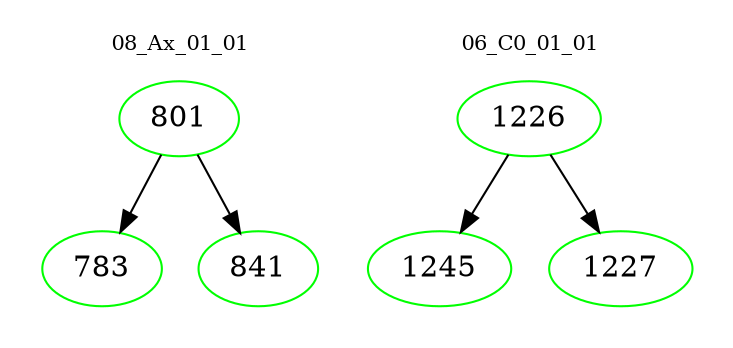 digraph{
subgraph cluster_0 {
color = white
label = "08_Ax_01_01";
fontsize=10;
T0_801 [label="801", color="green"]
T0_801 -> T0_783 [color="black"]
T0_783 [label="783", color="green"]
T0_801 -> T0_841 [color="black"]
T0_841 [label="841", color="green"]
}
subgraph cluster_1 {
color = white
label = "06_C0_01_01";
fontsize=10;
T1_1226 [label="1226", color="green"]
T1_1226 -> T1_1245 [color="black"]
T1_1245 [label="1245", color="green"]
T1_1226 -> T1_1227 [color="black"]
T1_1227 [label="1227", color="green"]
}
}
